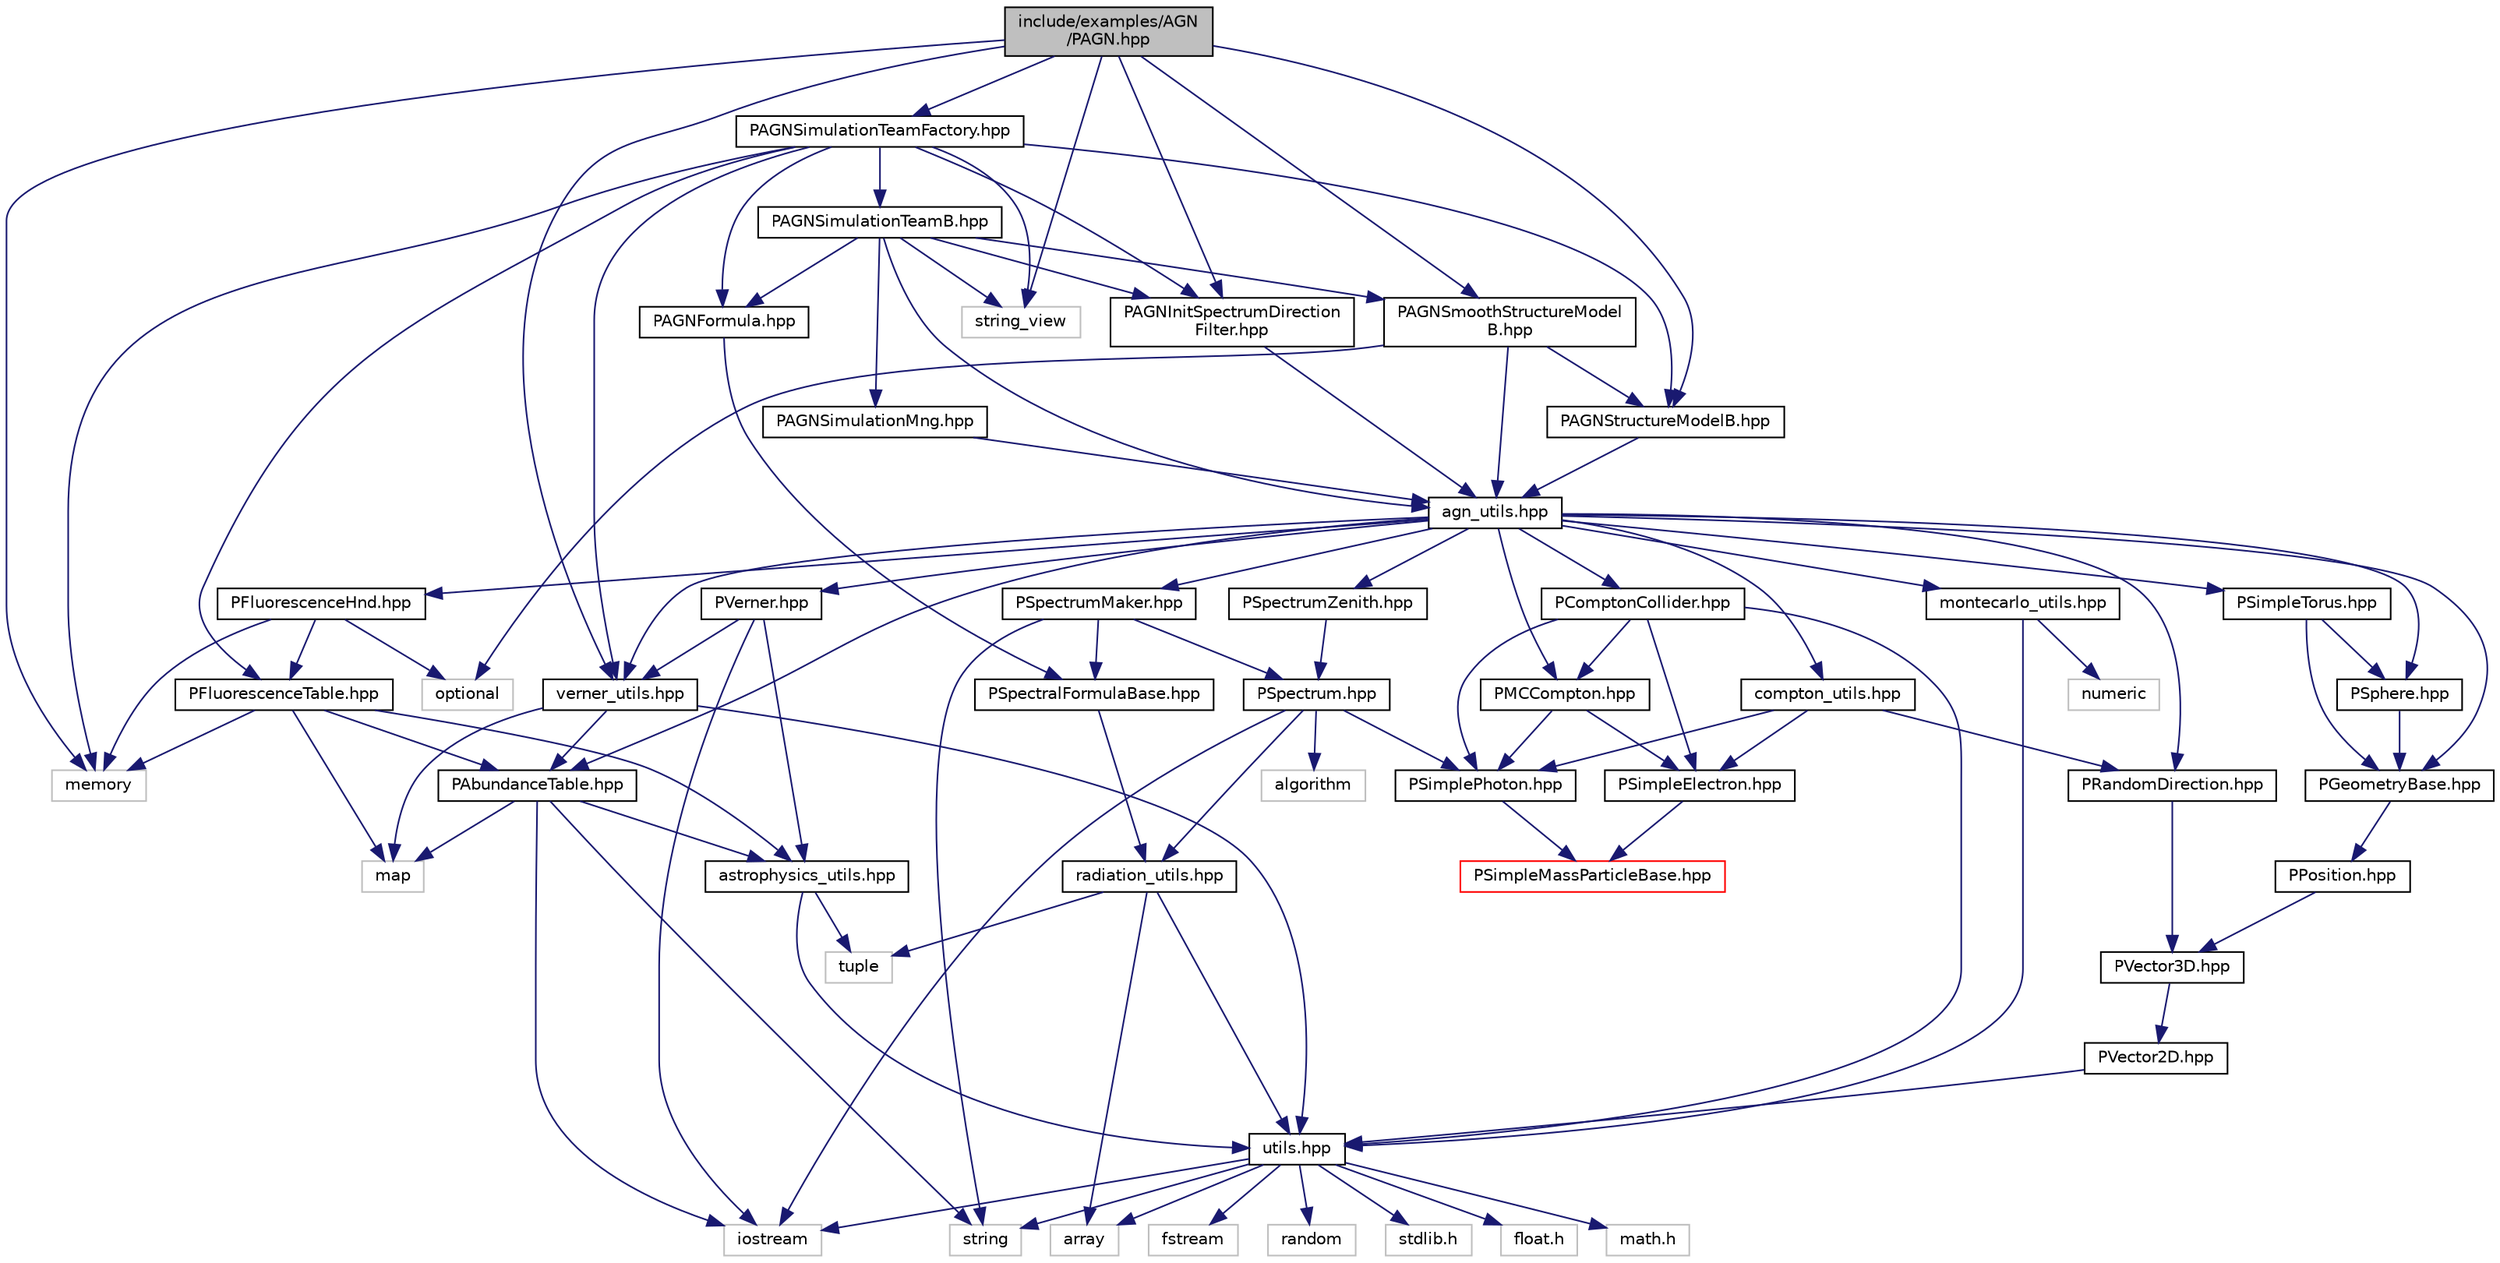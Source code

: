 digraph "include/examples/AGN/PAGN.hpp"
{
 // LATEX_PDF_SIZE
  edge [fontname="Helvetica",fontsize="10",labelfontname="Helvetica",labelfontsize="10"];
  node [fontname="Helvetica",fontsize="10",shape=record];
  Node1 [label="include/examples/AGN\l/PAGN.hpp",height=0.2,width=0.4,color="black", fillcolor="grey75", style="filled", fontcolor="black",tooltip=" "];
  Node1 -> Node2 [color="midnightblue",fontsize="10",style="solid"];
  Node2 [label="PAGNSmoothStructureModel\lB.hpp",height=0.2,width=0.4,color="black", fillcolor="white", style="filled",URL="$_p_a_g_n_smooth_structure_model_b_8hpp.html",tooltip="This file contains the declaration of the PSimpleAGNStrucure model abstract base class."];
  Node2 -> Node3 [color="midnightblue",fontsize="10",style="solid"];
  Node3 [label="agn_utils.hpp",height=0.2,width=0.4,color="black", fillcolor="white", style="filled",URL="$agn__utils_8hpp.html",tooltip="This file contains all the utilities needed by the agn x-ray spectrum models, provided in this applic..."];
  Node3 -> Node4 [color="midnightblue",fontsize="10",style="solid"];
  Node4 [label="PSpectrumMaker.hpp",height=0.2,width=0.4,color="black", fillcolor="white", style="filled",URL="$_p_spectrum_maker_8hpp.html",tooltip=" "];
  Node4 -> Node5 [color="midnightblue",fontsize="10",style="solid"];
  Node5 [label="PSpectrum.hpp",height=0.2,width=0.4,color="black", fillcolor="white", style="filled",URL="$_p_spectrum_8hpp.html",tooltip=" "];
  Node5 -> Node6 [color="midnightblue",fontsize="10",style="solid"];
  Node6 [label="radiation_utils.hpp",height=0.2,width=0.4,color="black", fillcolor="white", style="filled",URL="$radiation__utils_8hpp.html",tooltip=" "];
  Node6 -> Node7 [color="midnightblue",fontsize="10",style="solid"];
  Node7 [label="utils.hpp",height=0.2,width=0.4,color="black", fillcolor="white", style="filled",URL="$utils_8hpp.html",tooltip=" "];
  Node7 -> Node8 [color="midnightblue",fontsize="10",style="solid"];
  Node8 [label="stdlib.h",height=0.2,width=0.4,color="grey75", fillcolor="white", style="filled",tooltip=" "];
  Node7 -> Node9 [color="midnightblue",fontsize="10",style="solid"];
  Node9 [label="float.h",height=0.2,width=0.4,color="grey75", fillcolor="white", style="filled",tooltip=" "];
  Node7 -> Node10 [color="midnightblue",fontsize="10",style="solid"];
  Node10 [label="math.h",height=0.2,width=0.4,color="grey75", fillcolor="white", style="filled",tooltip=" "];
  Node7 -> Node11 [color="midnightblue",fontsize="10",style="solid"];
  Node11 [label="string",height=0.2,width=0.4,color="grey75", fillcolor="white", style="filled",tooltip=" "];
  Node7 -> Node12 [color="midnightblue",fontsize="10",style="solid"];
  Node12 [label="iostream",height=0.2,width=0.4,color="grey75", fillcolor="white", style="filled",tooltip=" "];
  Node7 -> Node13 [color="midnightblue",fontsize="10",style="solid"];
  Node13 [label="fstream",height=0.2,width=0.4,color="grey75", fillcolor="white", style="filled",tooltip=" "];
  Node7 -> Node14 [color="midnightblue",fontsize="10",style="solid"];
  Node14 [label="array",height=0.2,width=0.4,color="grey75", fillcolor="white", style="filled",tooltip=" "];
  Node7 -> Node15 [color="midnightblue",fontsize="10",style="solid"];
  Node15 [label="random",height=0.2,width=0.4,color="grey75", fillcolor="white", style="filled",tooltip=" "];
  Node6 -> Node14 [color="midnightblue",fontsize="10",style="solid"];
  Node6 -> Node16 [color="midnightblue",fontsize="10",style="solid"];
  Node16 [label="tuple",height=0.2,width=0.4,color="grey75", fillcolor="white", style="filled",tooltip=" "];
  Node5 -> Node12 [color="midnightblue",fontsize="10",style="solid"];
  Node5 -> Node17 [color="midnightblue",fontsize="10",style="solid"];
  Node17 [label="algorithm",height=0.2,width=0.4,color="grey75", fillcolor="white", style="filled",tooltip=" "];
  Node5 -> Node18 [color="midnightblue",fontsize="10",style="solid"];
  Node18 [label="PSimplePhoton.hpp",height=0.2,width=0.4,color="black", fillcolor="white", style="filled",URL="$_p_simple_photon_8hpp.html",tooltip=" "];
  Node18 -> Node19 [color="midnightblue",fontsize="10",style="solid"];
  Node19 [label="PSimpleMassParticleBase.hpp",height=0.2,width=0.4,color="red", fillcolor="white", style="filled",URL="$_p_simple_mass_particle_base_8hpp.html",tooltip=" "];
  Node4 -> Node25 [color="midnightblue",fontsize="10",style="solid"];
  Node25 [label="PSpectralFormulaBase.hpp",height=0.2,width=0.4,color="black", fillcolor="white", style="filled",URL="$_p_spectral_formula_base_8hpp.html",tooltip=" "];
  Node25 -> Node6 [color="midnightblue",fontsize="10",style="solid"];
  Node4 -> Node11 [color="midnightblue",fontsize="10",style="solid"];
  Node3 -> Node26 [color="midnightblue",fontsize="10",style="solid"];
  Node26 [label="PGeometryBase.hpp",height=0.2,width=0.4,color="black", fillcolor="white", style="filled",URL="$_p_geometry_base_8hpp.html",tooltip=" "];
  Node26 -> Node21 [color="midnightblue",fontsize="10",style="solid"];
  Node21 [label="PPosition.hpp",height=0.2,width=0.4,color="black", fillcolor="white", style="filled",URL="$_p_position_8hpp.html",tooltip=" "];
  Node21 -> Node22 [color="midnightblue",fontsize="10",style="solid"];
  Node22 [label="PVector3D.hpp",height=0.2,width=0.4,color="black", fillcolor="white", style="filled",URL="$_p_vector3_d_8hpp.html",tooltip=" "];
  Node22 -> Node23 [color="midnightblue",fontsize="10",style="solid"];
  Node23 [label="PVector2D.hpp",height=0.2,width=0.4,color="black", fillcolor="white", style="filled",URL="$_p_vector2_d_8hpp.html",tooltip=" "];
  Node23 -> Node7 [color="midnightblue",fontsize="10",style="solid"];
  Node3 -> Node27 [color="midnightblue",fontsize="10",style="solid"];
  Node27 [label="PSphere.hpp",height=0.2,width=0.4,color="black", fillcolor="white", style="filled",URL="$_p_sphere_8hpp.html",tooltip=" "];
  Node27 -> Node26 [color="midnightblue",fontsize="10",style="solid"];
  Node3 -> Node28 [color="midnightblue",fontsize="10",style="solid"];
  Node28 [label="PSimpleTorus.hpp",height=0.2,width=0.4,color="black", fillcolor="white", style="filled",URL="$_p_simple_torus_8hpp.html",tooltip=" "];
  Node28 -> Node26 [color="midnightblue",fontsize="10",style="solid"];
  Node28 -> Node27 [color="midnightblue",fontsize="10",style="solid"];
  Node3 -> Node29 [color="midnightblue",fontsize="10",style="solid"];
  Node29 [label="PAbundanceTable.hpp",height=0.2,width=0.4,color="black", fillcolor="white", style="filled",URL="$_p_abundance_table_8hpp.html",tooltip=" "];
  Node29 -> Node30 [color="midnightblue",fontsize="10",style="solid"];
  Node30 [label="astrophysics_utils.hpp",height=0.2,width=0.4,color="black", fillcolor="white", style="filled",URL="$astrophysics__utils_8hpp.html",tooltip=" "];
  Node30 -> Node7 [color="midnightblue",fontsize="10",style="solid"];
  Node30 -> Node16 [color="midnightblue",fontsize="10",style="solid"];
  Node29 -> Node31 [color="midnightblue",fontsize="10",style="solid"];
  Node31 [label="map",height=0.2,width=0.4,color="grey75", fillcolor="white", style="filled",tooltip=" "];
  Node29 -> Node12 [color="midnightblue",fontsize="10",style="solid"];
  Node29 -> Node11 [color="midnightblue",fontsize="10",style="solid"];
  Node3 -> Node32 [color="midnightblue",fontsize="10",style="solid"];
  Node32 [label="PFluorescenceHnd.hpp",height=0.2,width=0.4,color="black", fillcolor="white", style="filled",URL="$_p_fluorescence_hnd_8hpp.html",tooltip=" "];
  Node32 -> Node33 [color="midnightblue",fontsize="10",style="solid"];
  Node33 [label="PFluorescenceTable.hpp",height=0.2,width=0.4,color="black", fillcolor="white", style="filled",URL="$_p_fluorescence_table_8hpp.html",tooltip=" "];
  Node33 -> Node30 [color="midnightblue",fontsize="10",style="solid"];
  Node33 -> Node31 [color="midnightblue",fontsize="10",style="solid"];
  Node33 -> Node34 [color="midnightblue",fontsize="10",style="solid"];
  Node34 [label="memory",height=0.2,width=0.4,color="grey75", fillcolor="white", style="filled",tooltip=" "];
  Node33 -> Node29 [color="midnightblue",fontsize="10",style="solid"];
  Node32 -> Node34 [color="midnightblue",fontsize="10",style="solid"];
  Node32 -> Node35 [color="midnightblue",fontsize="10",style="solid"];
  Node35 [label="optional",height=0.2,width=0.4,color="grey75", fillcolor="white", style="filled",tooltip=" "];
  Node3 -> Node36 [color="midnightblue",fontsize="10",style="solid"];
  Node36 [label="PVerner.hpp",height=0.2,width=0.4,color="black", fillcolor="white", style="filled",URL="$_p_verner_8hpp.html",tooltip=" "];
  Node36 -> Node30 [color="midnightblue",fontsize="10",style="solid"];
  Node36 -> Node12 [color="midnightblue",fontsize="10",style="solid"];
  Node36 -> Node37 [color="midnightblue",fontsize="10",style="solid"];
  Node37 [label="verner_utils.hpp",height=0.2,width=0.4,color="black", fillcolor="white", style="filled",URL="$verner__utils_8hpp.html",tooltip=" "];
  Node37 -> Node7 [color="midnightblue",fontsize="10",style="solid"];
  Node37 -> Node31 [color="midnightblue",fontsize="10",style="solid"];
  Node37 -> Node29 [color="midnightblue",fontsize="10",style="solid"];
  Node3 -> Node38 [color="midnightblue",fontsize="10",style="solid"];
  Node38 [label="PComptonCollider.hpp",height=0.2,width=0.4,color="black", fillcolor="white", style="filled",URL="$_p_compton_collider_8hpp.html",tooltip=" "];
  Node38 -> Node7 [color="midnightblue",fontsize="10",style="solid"];
  Node38 -> Node18 [color="midnightblue",fontsize="10",style="solid"];
  Node38 -> Node39 [color="midnightblue",fontsize="10",style="solid"];
  Node39 [label="PSimpleElectron.hpp",height=0.2,width=0.4,color="black", fillcolor="white", style="filled",URL="$_p_simple_electron_8hpp.html",tooltip=" "];
  Node39 -> Node19 [color="midnightblue",fontsize="10",style="solid"];
  Node38 -> Node40 [color="midnightblue",fontsize="10",style="solid"];
  Node40 [label="PMCCompton.hpp",height=0.2,width=0.4,color="black", fillcolor="white", style="filled",URL="$_p_m_c_compton_8hpp.html",tooltip=" "];
  Node40 -> Node39 [color="midnightblue",fontsize="10",style="solid"];
  Node40 -> Node18 [color="midnightblue",fontsize="10",style="solid"];
  Node3 -> Node40 [color="midnightblue",fontsize="10",style="solid"];
  Node3 -> Node41 [color="midnightblue",fontsize="10",style="solid"];
  Node41 [label="PRandomDirection.hpp",height=0.2,width=0.4,color="black", fillcolor="white", style="filled",URL="$_p_random_direction_8hpp.html",tooltip=" "];
  Node41 -> Node22 [color="midnightblue",fontsize="10",style="solid"];
  Node3 -> Node42 [color="midnightblue",fontsize="10",style="solid"];
  Node42 [label="compton_utils.hpp",height=0.2,width=0.4,color="black", fillcolor="white", style="filled",URL="$compton__utils_8hpp.html",tooltip=" "];
  Node42 -> Node39 [color="midnightblue",fontsize="10",style="solid"];
  Node42 -> Node18 [color="midnightblue",fontsize="10",style="solid"];
  Node42 -> Node41 [color="midnightblue",fontsize="10",style="solid"];
  Node3 -> Node43 [color="midnightblue",fontsize="10",style="solid"];
  Node43 [label="montecarlo_utils.hpp",height=0.2,width=0.4,color="black", fillcolor="white", style="filled",URL="$montecarlo__utils_8hpp.html",tooltip=" "];
  Node43 -> Node7 [color="midnightblue",fontsize="10",style="solid"];
  Node43 -> Node44 [color="midnightblue",fontsize="10",style="solid"];
  Node44 [label="numeric",height=0.2,width=0.4,color="grey75", fillcolor="white", style="filled",tooltip=" "];
  Node3 -> Node45 [color="midnightblue",fontsize="10",style="solid"];
  Node45 [label="PSpectrumZenith.hpp",height=0.2,width=0.4,color="black", fillcolor="white", style="filled",URL="$_p_spectrum_zenith_8hpp.html",tooltip=" "];
  Node45 -> Node5 [color="midnightblue",fontsize="10",style="solid"];
  Node3 -> Node37 [color="midnightblue",fontsize="10",style="solid"];
  Node2 -> Node35 [color="midnightblue",fontsize="10",style="solid"];
  Node2 -> Node46 [color="midnightblue",fontsize="10",style="solid"];
  Node46 [label="PAGNStructureModelB.hpp",height=0.2,width=0.4,color="black", fillcolor="white", style="filled",URL="$_p_a_g_n_structure_model_b_8hpp.html",tooltip=" "];
  Node46 -> Node3 [color="midnightblue",fontsize="10",style="solid"];
  Node1 -> Node47 [color="midnightblue",fontsize="10",style="solid"];
  Node47 [label="string_view",height=0.2,width=0.4,color="grey75", fillcolor="white", style="filled",tooltip=" "];
  Node1 -> Node34 [color="midnightblue",fontsize="10",style="solid"];
  Node1 -> Node37 [color="midnightblue",fontsize="10",style="solid"];
  Node1 -> Node46 [color="midnightblue",fontsize="10",style="solid"];
  Node1 -> Node48 [color="midnightblue",fontsize="10",style="solid"];
  Node48 [label="PAGNSimulationTeamFactory.hpp",height=0.2,width=0.4,color="black", fillcolor="white", style="filled",URL="$_p_a_g_n_simulation_team_factory_8hpp.html",tooltip=" "];
  Node48 -> Node49 [color="midnightblue",fontsize="10",style="solid"];
  Node49 [label="PAGNSimulationTeamB.hpp",height=0.2,width=0.4,color="black", fillcolor="white", style="filled",URL="$_p_a_g_n_simulation_team_b_8hpp.html",tooltip=" "];
  Node49 -> Node3 [color="midnightblue",fontsize="10",style="solid"];
  Node49 -> Node47 [color="midnightblue",fontsize="10",style="solid"];
  Node49 -> Node2 [color="midnightblue",fontsize="10",style="solid"];
  Node49 -> Node50 [color="midnightblue",fontsize="10",style="solid"];
  Node50 [label="PAGNSimulationMng.hpp",height=0.2,width=0.4,color="black", fillcolor="white", style="filled",URL="$_p_a_g_n_simulation_mng_8hpp.html",tooltip=" "];
  Node50 -> Node3 [color="midnightblue",fontsize="10",style="solid"];
  Node49 -> Node51 [color="midnightblue",fontsize="10",style="solid"];
  Node51 [label="PAGNFormula.hpp",height=0.2,width=0.4,color="black", fillcolor="white", style="filled",URL="$_p_a_g_n_formula_8hpp.html",tooltip=" "];
  Node51 -> Node25 [color="midnightblue",fontsize="10",style="solid"];
  Node49 -> Node52 [color="midnightblue",fontsize="10",style="solid"];
  Node52 [label="PAGNInitSpectrumDirection\lFilter.hpp",height=0.2,width=0.4,color="black", fillcolor="white", style="filled",URL="$_p_a_g_n_init_spectrum_direction_filter_8hpp.html",tooltip=" "];
  Node52 -> Node3 [color="midnightblue",fontsize="10",style="solid"];
  Node48 -> Node46 [color="midnightblue",fontsize="10",style="solid"];
  Node48 -> Node37 [color="midnightblue",fontsize="10",style="solid"];
  Node48 -> Node33 [color="midnightblue",fontsize="10",style="solid"];
  Node48 -> Node34 [color="midnightblue",fontsize="10",style="solid"];
  Node48 -> Node47 [color="midnightblue",fontsize="10",style="solid"];
  Node48 -> Node51 [color="midnightblue",fontsize="10",style="solid"];
  Node48 -> Node52 [color="midnightblue",fontsize="10",style="solid"];
  Node1 -> Node52 [color="midnightblue",fontsize="10",style="solid"];
}
